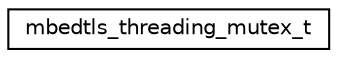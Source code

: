 digraph "Graphical Class Hierarchy"
{
 // LATEX_PDF_SIZE
  edge [fontname="Helvetica",fontsize="10",labelfontname="Helvetica",labelfontsize="10"];
  node [fontname="Helvetica",fontsize="10",shape=record];
  rankdir="LR";
  Node0 [label="mbedtls_threading_mutex_t",height=0.2,width=0.4,color="black", fillcolor="white", style="filled",URL="$d8/de3/structmbedtls__threading__mutex__t.html",tooltip=" "];
}
